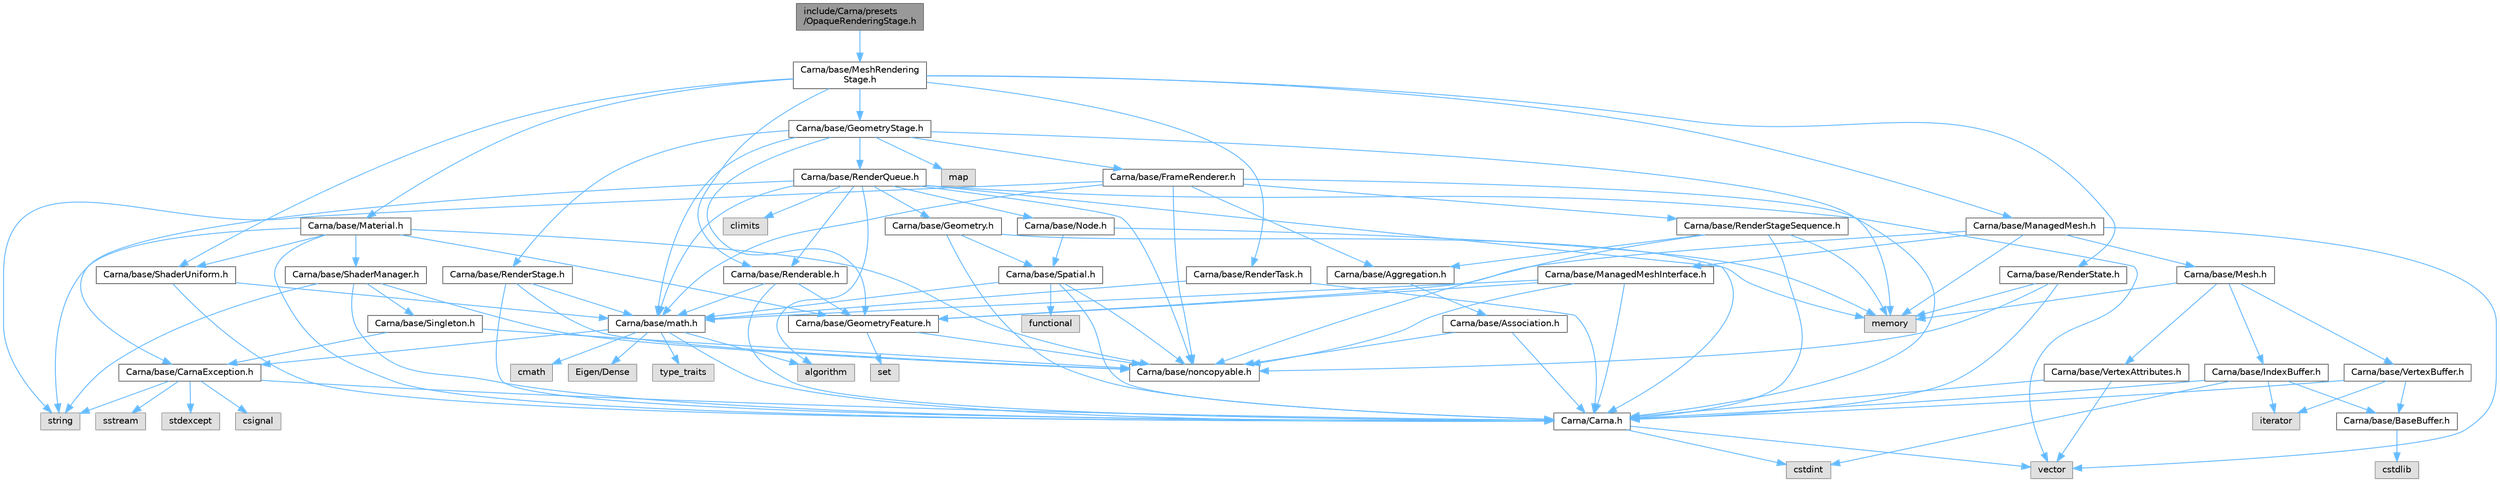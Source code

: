 digraph "include/Carna/presets/OpaqueRenderingStage.h"
{
 // LATEX_PDF_SIZE
  bgcolor="transparent";
  edge [fontname=Helvetica,fontsize=10,labelfontname=Helvetica,labelfontsize=10];
  node [fontname=Helvetica,fontsize=10,shape=box,height=0.2,width=0.4];
  Node1 [id="Node000001",label="include/Carna/presets\l/OpaqueRenderingStage.h",height=0.2,width=0.4,color="gray40", fillcolor="grey60", style="filled", fontcolor="black",tooltip="Defines Carna::presets::OpaqueRenderingStage."];
  Node1 -> Node2 [id="edge1_Node000001_Node000002",color="steelblue1",style="solid",tooltip=" "];
  Node2 [id="Node000002",label="Carna/base/MeshRendering\lStage.h",height=0.2,width=0.4,color="grey40", fillcolor="white", style="filled",URL="$MeshRenderingStage_8h.html",tooltip="Defines Carna::base::MeshRenderingStage."];
  Node2 -> Node3 [id="edge2_Node000002_Node000003",color="steelblue1",style="solid",tooltip=" "];
  Node3 [id="Node000003",label="Carna/base/GeometryStage.h",height=0.2,width=0.4,color="grey40", fillcolor="white", style="filled",URL="$GeometryStage_8h.html",tooltip="Defines Carna::base::GeometryStage."];
  Node3 -> Node4 [id="edge3_Node000003_Node000004",color="steelblue1",style="solid",tooltip=" "];
  Node4 [id="Node000004",label="Carna/base/FrameRenderer.h",height=0.2,width=0.4,color="grey40", fillcolor="white", style="filled",URL="$FrameRenderer_8h.html",tooltip="Defines Carna::base::FrameRenderer."];
  Node4 -> Node5 [id="edge4_Node000004_Node000005",color="steelblue1",style="solid",tooltip=" "];
  Node5 [id="Node000005",label="Carna/Carna.h",height=0.2,width=0.4,color="grey40", fillcolor="white", style="filled",URL="$Carna_8h_source.html",tooltip=" "];
  Node5 -> Node6 [id="edge5_Node000005_Node000006",color="steelblue1",style="solid",tooltip=" "];
  Node6 [id="Node000006",label="vector",height=0.2,width=0.4,color="grey60", fillcolor="#E0E0E0", style="filled",tooltip=" "];
  Node5 -> Node7 [id="edge6_Node000005_Node000007",color="steelblue1",style="solid",tooltip=" "];
  Node7 [id="Node000007",label="cstdint",height=0.2,width=0.4,color="grey60", fillcolor="#E0E0E0", style="filled",tooltip=" "];
  Node4 -> Node8 [id="edge7_Node000004_Node000008",color="steelblue1",style="solid",tooltip=" "];
  Node8 [id="Node000008",label="Carna/base/RenderStageSequence.h",height=0.2,width=0.4,color="grey40", fillcolor="white", style="filled",URL="$RenderStageSequence_8h.html",tooltip="Defines Carna::base::RenderStageSequence."];
  Node8 -> Node5 [id="edge8_Node000008_Node000005",color="steelblue1",style="solid",tooltip=" "];
  Node8 -> Node9 [id="edge9_Node000008_Node000009",color="steelblue1",style="solid",tooltip=" "];
  Node9 [id="Node000009",label="Carna/base/Aggregation.h",height=0.2,width=0.4,color="grey40", fillcolor="white", style="filled",URL="$Aggregation_8h.html",tooltip="Defines Carna::base::Aggregation."];
  Node9 -> Node10 [id="edge10_Node000009_Node000010",color="steelblue1",style="solid",tooltip=" "];
  Node10 [id="Node000010",label="Carna/base/Association.h",height=0.2,width=0.4,color="grey40", fillcolor="white", style="filled",URL="$Association_8h.html",tooltip="Defines Carna::base::Association."];
  Node10 -> Node5 [id="edge11_Node000010_Node000005",color="steelblue1",style="solid",tooltip=" "];
  Node10 -> Node11 [id="edge12_Node000010_Node000011",color="steelblue1",style="solid",tooltip=" "];
  Node11 [id="Node000011",label="Carna/base/noncopyable.h",height=0.2,width=0.4,color="grey40", fillcolor="white", style="filled",URL="$noncopyable_8h.html",tooltip=" "];
  Node8 -> Node11 [id="edge13_Node000008_Node000011",color="steelblue1",style="solid",tooltip=" "];
  Node8 -> Node12 [id="edge14_Node000008_Node000012",color="steelblue1",style="solid",tooltip=" "];
  Node12 [id="Node000012",label="memory",height=0.2,width=0.4,color="grey60", fillcolor="#E0E0E0", style="filled",tooltip=" "];
  Node4 -> Node9 [id="edge15_Node000004_Node000009",color="steelblue1",style="solid",tooltip=" "];
  Node4 -> Node11 [id="edge16_Node000004_Node000011",color="steelblue1",style="solid",tooltip=" "];
  Node4 -> Node13 [id="edge17_Node000004_Node000013",color="steelblue1",style="solid",tooltip=" "];
  Node13 [id="Node000013",label="Carna/base/math.h",height=0.2,width=0.4,color="grey40", fillcolor="white", style="filled",URL="$math_8h.html",tooltip="Defines Carna::base::math namespace and CARNA_FOR_VECTOR3UI."];
  Node13 -> Node5 [id="edge18_Node000013_Node000005",color="steelblue1",style="solid",tooltip=" "];
  Node13 -> Node14 [id="edge19_Node000013_Node000014",color="steelblue1",style="solid",tooltip=" "];
  Node14 [id="Node000014",label="Carna/base/CarnaException.h",height=0.2,width=0.4,color="grey40", fillcolor="white", style="filled",URL="$CarnaException_8h.html",tooltip="Defines Carna::base::CarnaException, Carna::base::AssertionFailure."];
  Node14 -> Node5 [id="edge20_Node000014_Node000005",color="steelblue1",style="solid",tooltip=" "];
  Node14 -> Node15 [id="edge21_Node000014_Node000015",color="steelblue1",style="solid",tooltip=" "];
  Node15 [id="Node000015",label="string",height=0.2,width=0.4,color="grey60", fillcolor="#E0E0E0", style="filled",tooltip=" "];
  Node14 -> Node16 [id="edge22_Node000014_Node000016",color="steelblue1",style="solid",tooltip=" "];
  Node16 [id="Node000016",label="sstream",height=0.2,width=0.4,color="grey60", fillcolor="#E0E0E0", style="filled",tooltip=" "];
  Node14 -> Node17 [id="edge23_Node000014_Node000017",color="steelblue1",style="solid",tooltip=" "];
  Node17 [id="Node000017",label="stdexcept",height=0.2,width=0.4,color="grey60", fillcolor="#E0E0E0", style="filled",tooltip=" "];
  Node14 -> Node18 [id="edge24_Node000014_Node000018",color="steelblue1",style="solid",tooltip=" "];
  Node18 [id="Node000018",label="csignal",height=0.2,width=0.4,color="grey60", fillcolor="#E0E0E0", style="filled",tooltip=" "];
  Node13 -> Node19 [id="edge25_Node000013_Node000019",color="steelblue1",style="solid",tooltip=" "];
  Node19 [id="Node000019",label="algorithm",height=0.2,width=0.4,color="grey60", fillcolor="#E0E0E0", style="filled",tooltip=" "];
  Node13 -> Node20 [id="edge26_Node000013_Node000020",color="steelblue1",style="solid",tooltip=" "];
  Node20 [id="Node000020",label="type_traits",height=0.2,width=0.4,color="grey60", fillcolor="#E0E0E0", style="filled",tooltip=" "];
  Node13 -> Node21 [id="edge27_Node000013_Node000021",color="steelblue1",style="solid",tooltip=" "];
  Node21 [id="Node000021",label="cmath",height=0.2,width=0.4,color="grey60", fillcolor="#E0E0E0", style="filled",tooltip=" "];
  Node13 -> Node22 [id="edge28_Node000013_Node000022",color="steelblue1",style="solid",tooltip=" "];
  Node22 [id="Node000022",label="Eigen/Dense",height=0.2,width=0.4,color="grey60", fillcolor="#E0E0E0", style="filled",tooltip=" "];
  Node4 -> Node15 [id="edge29_Node000004_Node000015",color="steelblue1",style="solid",tooltip=" "];
  Node3 -> Node23 [id="edge30_Node000003_Node000023",color="steelblue1",style="solid",tooltip=" "];
  Node23 [id="Node000023",label="Carna/base/RenderStage.h",height=0.2,width=0.4,color="grey40", fillcolor="white", style="filled",URL="$RenderStage_8h.html",tooltip="Defines Carna::base::RenderStage."];
  Node23 -> Node5 [id="edge31_Node000023_Node000005",color="steelblue1",style="solid",tooltip=" "];
  Node23 -> Node11 [id="edge32_Node000023_Node000011",color="steelblue1",style="solid",tooltip=" "];
  Node23 -> Node13 [id="edge33_Node000023_Node000013",color="steelblue1",style="solid",tooltip=" "];
  Node3 -> Node24 [id="edge34_Node000003_Node000024",color="steelblue1",style="solid",tooltip=" "];
  Node24 [id="Node000024",label="Carna/base/RenderQueue.h",height=0.2,width=0.4,color="grey40", fillcolor="white", style="filled",URL="$RenderQueue_8h.html",tooltip="Defines Carna::base::RenderQueue."];
  Node24 -> Node5 [id="edge35_Node000024_Node000005",color="steelblue1",style="solid",tooltip=" "];
  Node24 -> Node25 [id="edge36_Node000024_Node000025",color="steelblue1",style="solid",tooltip=" "];
  Node25 [id="Node000025",label="Carna/base/Node.h",height=0.2,width=0.4,color="grey40", fillcolor="white", style="filled",URL="$Node_8h.html",tooltip="Defines Carna::base::Node."];
  Node25 -> Node26 [id="edge37_Node000025_Node000026",color="steelblue1",style="solid",tooltip=" "];
  Node26 [id="Node000026",label="Carna/base/Spatial.h",height=0.2,width=0.4,color="grey40", fillcolor="white", style="filled",URL="$Spatial_8h.html",tooltip="Defines Carna::base::Spatial."];
  Node26 -> Node5 [id="edge38_Node000026_Node000005",color="steelblue1",style="solid",tooltip=" "];
  Node26 -> Node13 [id="edge39_Node000026_Node000013",color="steelblue1",style="solid",tooltip=" "];
  Node26 -> Node11 [id="edge40_Node000026_Node000011",color="steelblue1",style="solid",tooltip=" "];
  Node26 -> Node27 [id="edge41_Node000026_Node000027",color="steelblue1",style="solid",tooltip=" "];
  Node27 [id="Node000027",label="functional",height=0.2,width=0.4,color="grey60", fillcolor="#E0E0E0", style="filled",tooltip=" "];
  Node25 -> Node12 [id="edge42_Node000025_Node000012",color="steelblue1",style="solid",tooltip=" "];
  Node24 -> Node28 [id="edge43_Node000024_Node000028",color="steelblue1",style="solid",tooltip=" "];
  Node28 [id="Node000028",label="Carna/base/Geometry.h",height=0.2,width=0.4,color="grey40", fillcolor="white", style="filled",URL="$Geometry_8h.html",tooltip="Defines Carna::base::Geometry."];
  Node28 -> Node5 [id="edge44_Node000028_Node000005",color="steelblue1",style="solid",tooltip=" "];
  Node28 -> Node26 [id="edge45_Node000028_Node000026",color="steelblue1",style="solid",tooltip=" "];
  Node28 -> Node12 [id="edge46_Node000028_Node000012",color="steelblue1",style="solid",tooltip=" "];
  Node24 -> Node29 [id="edge47_Node000024_Node000029",color="steelblue1",style="solid",tooltip=" "];
  Node29 [id="Node000029",label="Carna/base/Renderable.h",height=0.2,width=0.4,color="grey40", fillcolor="white", style="filled",URL="$Renderable_8h.html",tooltip="Defines Carna::base::Renderable."];
  Node29 -> Node5 [id="edge48_Node000029_Node000005",color="steelblue1",style="solid",tooltip=" "];
  Node29 -> Node30 [id="edge49_Node000029_Node000030",color="steelblue1",style="solid",tooltip=" "];
  Node30 [id="Node000030",label="Carna/base/GeometryFeature.h",height=0.2,width=0.4,color="grey40", fillcolor="white", style="filled",URL="$GeometryFeature_8h.html",tooltip="Defines Carna::base::GeometryFeature."];
  Node30 -> Node11 [id="edge50_Node000030_Node000011",color="steelblue1",style="solid",tooltip=" "];
  Node30 -> Node31 [id="edge51_Node000030_Node000031",color="steelblue1",style="solid",tooltip=" "];
  Node31 [id="Node000031",label="set",height=0.2,width=0.4,color="grey60", fillcolor="#E0E0E0", style="filled",tooltip=" "];
  Node29 -> Node13 [id="edge52_Node000029_Node000013",color="steelblue1",style="solid",tooltip=" "];
  Node24 -> Node13 [id="edge53_Node000024_Node000013",color="steelblue1",style="solid",tooltip=" "];
  Node24 -> Node14 [id="edge54_Node000024_Node000014",color="steelblue1",style="solid",tooltip=" "];
  Node24 -> Node11 [id="edge55_Node000024_Node000011",color="steelblue1",style="solid",tooltip=" "];
  Node24 -> Node6 [id="edge56_Node000024_Node000006",color="steelblue1",style="solid",tooltip=" "];
  Node24 -> Node19 [id="edge57_Node000024_Node000019",color="steelblue1",style="solid",tooltip=" "];
  Node24 -> Node32 [id="edge58_Node000024_Node000032",color="steelblue1",style="solid",tooltip=" "];
  Node32 [id="Node000032",label="climits",height=0.2,width=0.4,color="grey60", fillcolor="#E0E0E0", style="filled",tooltip=" "];
  Node3 -> Node30 [id="edge59_Node000003_Node000030",color="steelblue1",style="solid",tooltip=" "];
  Node3 -> Node13 [id="edge60_Node000003_Node000013",color="steelblue1",style="solid",tooltip=" "];
  Node3 -> Node12 [id="edge61_Node000003_Node000012",color="steelblue1",style="solid",tooltip=" "];
  Node3 -> Node33 [id="edge62_Node000003_Node000033",color="steelblue1",style="solid",tooltip=" "];
  Node33 [id="Node000033",label="map",height=0.2,width=0.4,color="grey60", fillcolor="#E0E0E0", style="filled",tooltip=" "];
  Node2 -> Node29 [id="edge63_Node000002_Node000029",color="steelblue1",style="solid",tooltip=" "];
  Node2 -> Node34 [id="edge64_Node000002_Node000034",color="steelblue1",style="solid",tooltip=" "];
  Node34 [id="Node000034",label="Carna/base/RenderState.h",height=0.2,width=0.4,color="grey40", fillcolor="white", style="filled",URL="$RenderState_8h.html",tooltip="Defines Carna::base::RenderState."];
  Node34 -> Node5 [id="edge65_Node000034_Node000005",color="steelblue1",style="solid",tooltip=" "];
  Node34 -> Node11 [id="edge66_Node000034_Node000011",color="steelblue1",style="solid",tooltip=" "];
  Node34 -> Node12 [id="edge67_Node000034_Node000012",color="steelblue1",style="solid",tooltip=" "];
  Node2 -> Node35 [id="edge68_Node000002_Node000035",color="steelblue1",style="solid",tooltip=" "];
  Node35 [id="Node000035",label="Carna/base/RenderTask.h",height=0.2,width=0.4,color="grey40", fillcolor="white", style="filled",URL="$RenderTask_8h.html",tooltip="Defines Carna::base::RenderTask."];
  Node35 -> Node5 [id="edge69_Node000035_Node000005",color="steelblue1",style="solid",tooltip=" "];
  Node35 -> Node13 [id="edge70_Node000035_Node000013",color="steelblue1",style="solid",tooltip=" "];
  Node2 -> Node36 [id="edge71_Node000002_Node000036",color="steelblue1",style="solid",tooltip=" "];
  Node36 [id="Node000036",label="Carna/base/ShaderUniform.h",height=0.2,width=0.4,color="grey40", fillcolor="white", style="filled",URL="$ShaderUniform_8h_source.html",tooltip=" "];
  Node36 -> Node5 [id="edge72_Node000036_Node000005",color="steelblue1",style="solid",tooltip=" "];
  Node36 -> Node13 [id="edge73_Node000036_Node000013",color="steelblue1",style="solid",tooltip=" "];
  Node2 -> Node37 [id="edge74_Node000002_Node000037",color="steelblue1",style="solid",tooltip=" "];
  Node37 [id="Node000037",label="Carna/base/Material.h",height=0.2,width=0.4,color="grey40", fillcolor="white", style="filled",URL="$Material_8h.html",tooltip="Defines Carna::base::Material."];
  Node37 -> Node5 [id="edge75_Node000037_Node000005",color="steelblue1",style="solid",tooltip=" "];
  Node37 -> Node30 [id="edge76_Node000037_Node000030",color="steelblue1",style="solid",tooltip=" "];
  Node37 -> Node38 [id="edge77_Node000037_Node000038",color="steelblue1",style="solid",tooltip=" "];
  Node38 [id="Node000038",label="Carna/base/ShaderManager.h",height=0.2,width=0.4,color="grey40", fillcolor="white", style="filled",URL="$ShaderManager_8h.html",tooltip="Defines Carna::base::ShaderManager."];
  Node38 -> Node5 [id="edge78_Node000038_Node000005",color="steelblue1",style="solid",tooltip=" "];
  Node38 -> Node39 [id="edge79_Node000038_Node000039",color="steelblue1",style="solid",tooltip=" "];
  Node39 [id="Node000039",label="Carna/base/Singleton.h",height=0.2,width=0.4,color="grey40", fillcolor="white", style="filled",URL="$Singleton_8h.html",tooltip="Defines Carna::base::Singleton."];
  Node39 -> Node14 [id="edge80_Node000039_Node000014",color="steelblue1",style="solid",tooltip=" "];
  Node39 -> Node11 [id="edge81_Node000039_Node000011",color="steelblue1",style="solid",tooltip=" "];
  Node38 -> Node11 [id="edge82_Node000038_Node000011",color="steelblue1",style="solid",tooltip=" "];
  Node38 -> Node15 [id="edge83_Node000038_Node000015",color="steelblue1",style="solid",tooltip=" "];
  Node37 -> Node36 [id="edge84_Node000037_Node000036",color="steelblue1",style="solid",tooltip=" "];
  Node37 -> Node11 [id="edge85_Node000037_Node000011",color="steelblue1",style="solid",tooltip=" "];
  Node37 -> Node15 [id="edge86_Node000037_Node000015",color="steelblue1",style="solid",tooltip=" "];
  Node2 -> Node40 [id="edge87_Node000002_Node000040",color="steelblue1",style="solid",tooltip=" "];
  Node40 [id="Node000040",label="Carna/base/ManagedMesh.h",height=0.2,width=0.4,color="grey40", fillcolor="white", style="filled",URL="$ManagedMesh_8h.html",tooltip="Defines Carna::base::ManagedMesh."];
  Node40 -> Node41 [id="edge88_Node000040_Node000041",color="steelblue1",style="solid",tooltip=" "];
  Node41 [id="Node000041",label="Carna/base/Mesh.h",height=0.2,width=0.4,color="grey40", fillcolor="white", style="filled",URL="$Mesh_8h.html",tooltip="Defines Carna::base::Mesh."];
  Node41 -> Node42 [id="edge89_Node000041_Node000042",color="steelblue1",style="solid",tooltip=" "];
  Node42 [id="Node000042",label="Carna/base/VertexAttributes.h",height=0.2,width=0.4,color="grey40", fillcolor="white", style="filled",URL="$VertexAttributes_8h.html",tooltip="Defines Carna::base::VertexAttributes."];
  Node42 -> Node5 [id="edge90_Node000042_Node000005",color="steelblue1",style="solid",tooltip=" "];
  Node42 -> Node6 [id="edge91_Node000042_Node000006",color="steelblue1",style="solid",tooltip=" "];
  Node41 -> Node43 [id="edge92_Node000041_Node000043",color="steelblue1",style="solid",tooltip=" "];
  Node43 [id="Node000043",label="Carna/base/VertexBuffer.h",height=0.2,width=0.4,color="grey40", fillcolor="white", style="filled",URL="$VertexBuffer_8h.html",tooltip="Defines Carna::base::VertexBuffer."];
  Node43 -> Node5 [id="edge93_Node000043_Node000005",color="steelblue1",style="solid",tooltip=" "];
  Node43 -> Node44 [id="edge94_Node000043_Node000044",color="steelblue1",style="solid",tooltip=" "];
  Node44 [id="Node000044",label="Carna/base/BaseBuffer.h",height=0.2,width=0.4,color="grey40", fillcolor="white", style="filled",URL="$BaseBuffer_8h.html",tooltip="Defines Carna::base::BaseBuffer."];
  Node44 -> Node45 [id="edge95_Node000044_Node000045",color="steelblue1",style="solid",tooltip=" "];
  Node45 [id="Node000045",label="cstdlib",height=0.2,width=0.4,color="grey60", fillcolor="#E0E0E0", style="filled",tooltip=" "];
  Node43 -> Node46 [id="edge96_Node000043_Node000046",color="steelblue1",style="solid",tooltip=" "];
  Node46 [id="Node000046",label="iterator",height=0.2,width=0.4,color="grey60", fillcolor="#E0E0E0", style="filled",tooltip=" "];
  Node41 -> Node47 [id="edge97_Node000041_Node000047",color="steelblue1",style="solid",tooltip=" "];
  Node47 [id="Node000047",label="Carna/base/IndexBuffer.h",height=0.2,width=0.4,color="grey40", fillcolor="white", style="filled",URL="$IndexBuffer_8h.html",tooltip="Defines Carna::base::IndexBuffer."];
  Node47 -> Node5 [id="edge98_Node000047_Node000005",color="steelblue1",style="solid",tooltip=" "];
  Node47 -> Node44 [id="edge99_Node000047_Node000044",color="steelblue1",style="solid",tooltip=" "];
  Node47 -> Node46 [id="edge100_Node000047_Node000046",color="steelblue1",style="solid",tooltip=" "];
  Node47 -> Node7 [id="edge101_Node000047_Node000007",color="steelblue1",style="solid",tooltip=" "];
  Node41 -> Node12 [id="edge102_Node000041_Node000012",color="steelblue1",style="solid",tooltip=" "];
  Node40 -> Node30 [id="edge103_Node000040_Node000030",color="steelblue1",style="solid",tooltip=" "];
  Node40 -> Node48 [id="edge104_Node000040_Node000048",color="steelblue1",style="solid",tooltip=" "];
  Node48 [id="Node000048",label="Carna/base/ManagedMeshInterface.h",height=0.2,width=0.4,color="grey40", fillcolor="white", style="filled",URL="$ManagedMeshInterface_8h.html",tooltip="Defines Carna::base::ManagedMeshInterface."];
  Node48 -> Node5 [id="edge105_Node000048_Node000005",color="steelblue1",style="solid",tooltip=" "];
  Node48 -> Node30 [id="edge106_Node000048_Node000030",color="steelblue1",style="solid",tooltip=" "];
  Node48 -> Node11 [id="edge107_Node000048_Node000011",color="steelblue1",style="solid",tooltip=" "];
  Node48 -> Node13 [id="edge108_Node000048_Node000013",color="steelblue1",style="solid",tooltip=" "];
  Node40 -> Node12 [id="edge109_Node000040_Node000012",color="steelblue1",style="solid",tooltip=" "];
  Node40 -> Node6 [id="edge110_Node000040_Node000006",color="steelblue1",style="solid",tooltip=" "];
}

